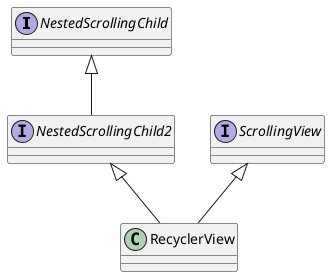@startuml


interface NestedScrollingChild
interface NestedScrollingChild2
interface ScrollingView
class RecyclerView

NestedScrollingChild <|-- NestedScrollingChild2
NestedScrollingChild2 <|-- RecyclerView
ScrollingView <|-- RecyclerView


@enduml